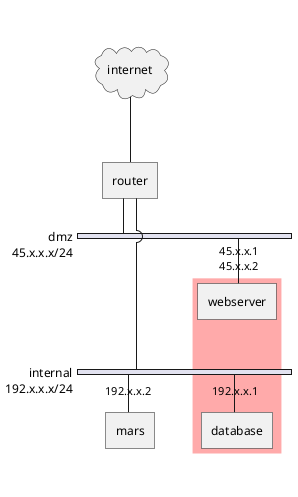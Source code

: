 @startuml Grouping_Color

nwdiag {
    
    internet [ shape = cloud];
    internet -- router;
    
    group {
        color = "#FFAAAA";
        
        webserver;
        database;
    }
    
    network dmz {
        address = "45.x.x.x/24"
        router
        webserver [address = "45.x.x.1, 45.x.x.2"];
    
    }
    network internal {
        address = "192.x.x.x/24"
        router
        database [address = "192.x.x.1"];
        mars [address = "192.x.x.2"];
    }
}
@enduml
